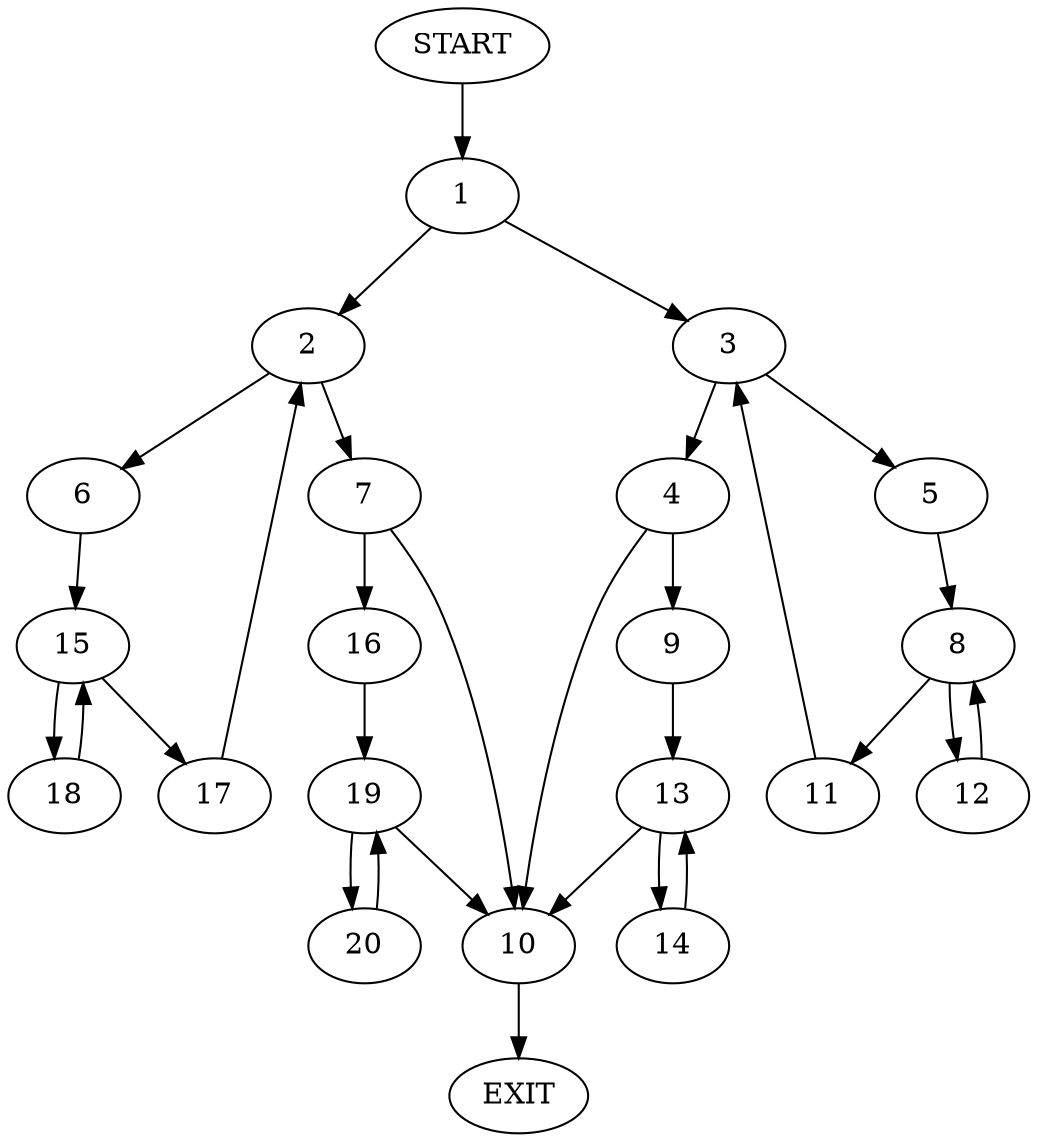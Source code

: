 digraph {
0 [label="START"]
21 [label="EXIT"]
0 -> 1
1 -> 2
1 -> 3
3 -> 4
3 -> 5
2 -> 6
2 -> 7
5 -> 8
4 -> 9
4 -> 10
8 -> 11
8 -> 12
12 -> 8
11 -> 3
9 -> 13
10 -> 21
13 -> 14
13 -> 10
14 -> 13
6 -> 15
7 -> 16
7 -> 10
15 -> 17
15 -> 18
17 -> 2
18 -> 15
16 -> 19
19 -> 20
19 -> 10
20 -> 19
}
